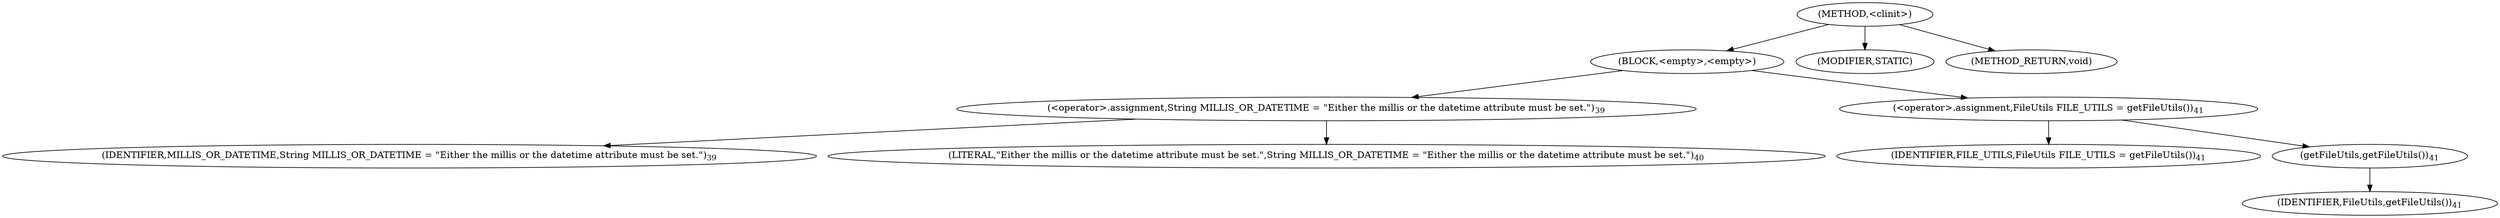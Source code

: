 digraph "&lt;clinit&gt;" {  
"360" [label = <(METHOD,&lt;clinit&gt;)> ]
"361" [label = <(BLOCK,&lt;empty&gt;,&lt;empty&gt;)> ]
"362" [label = <(&lt;operator&gt;.assignment,String MILLIS_OR_DATETIME = &quot;Either the millis or the datetime attribute must be set.&quot;)<SUB>39</SUB>> ]
"363" [label = <(IDENTIFIER,MILLIS_OR_DATETIME,String MILLIS_OR_DATETIME = &quot;Either the millis or the datetime attribute must be set.&quot;)<SUB>39</SUB>> ]
"364" [label = <(LITERAL,&quot;Either the millis or the datetime attribute must be set.&quot;,String MILLIS_OR_DATETIME = &quot;Either the millis or the datetime attribute must be set.&quot;)<SUB>40</SUB>> ]
"365" [label = <(&lt;operator&gt;.assignment,FileUtils FILE_UTILS = getFileUtils())<SUB>41</SUB>> ]
"366" [label = <(IDENTIFIER,FILE_UTILS,FileUtils FILE_UTILS = getFileUtils())<SUB>41</SUB>> ]
"367" [label = <(getFileUtils,getFileUtils())<SUB>41</SUB>> ]
"368" [label = <(IDENTIFIER,FileUtils,getFileUtils())<SUB>41</SUB>> ]
"369" [label = <(MODIFIER,STATIC)> ]
"370" [label = <(METHOD_RETURN,void)> ]
  "360" -> "361" 
  "360" -> "369" 
  "360" -> "370" 
  "361" -> "362" 
  "361" -> "365" 
  "362" -> "363" 
  "362" -> "364" 
  "365" -> "366" 
  "365" -> "367" 
  "367" -> "368" 
}
